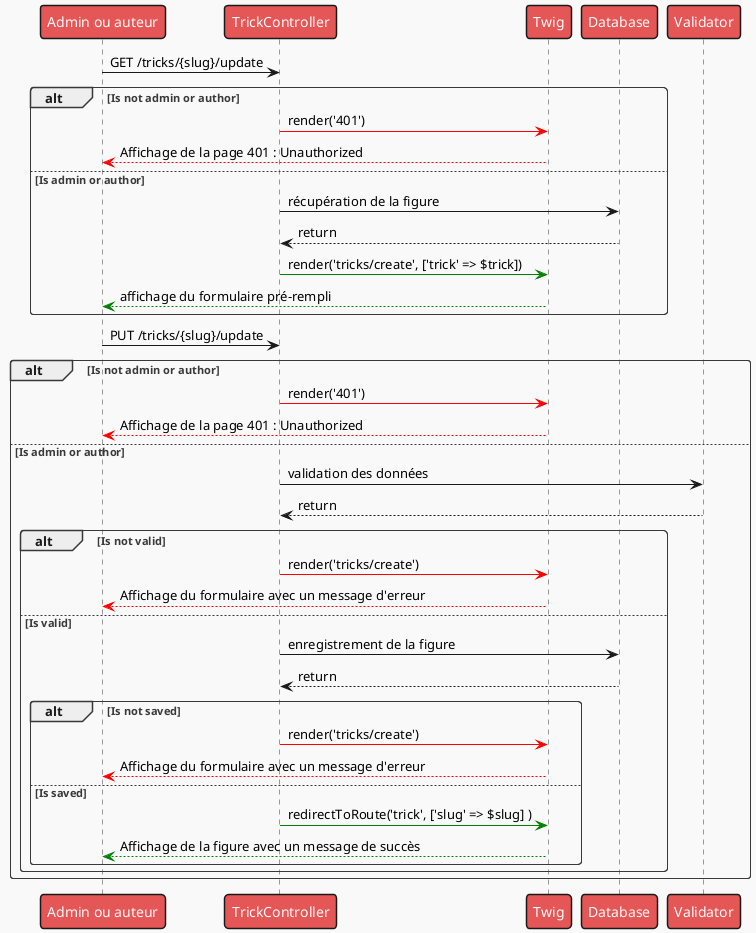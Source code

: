 @startuml

!theme mars

Person as "Admin ou auteur" -> TrickController : GET /tricks/{slug}/update
alt Is not admin or author
    TrickController -[#red]> Twig : render('401')
    Twig -[#red]-> Person : Affichage de la page 401 : Unauthorized
else Is admin or author
    TrickController -> Database : récupération de la figure
    Database --> TrickController : return
    TrickController -[#green]> Twig : render('tricks/create', ['trick' => $trick])
    Twig --[#green]> Person : affichage du formulaire pré-rempli
end


Person -> TrickController : PUT /tricks/{slug}/update
alt Is not admin or author
TrickController -[#red]> Twig : render('401')
Twig -[#red]-> Person : Affichage de la page 401 : Unauthorized
else Is admin or author
    TrickController -> Validator : validation des données
    Validator --> TrickController : return

    alt Is not valid
        TrickController -[#red]> Twig : render('tricks/create')
        Twig -[#red]-> Person : Affichage du formulaire avec un message d'erreur
    else Is valid
        TrickController -> Database : enregistrement de la figure
        Database --> TrickController : return

        alt Is not saved
            TrickController -[#red]> Twig : render('tricks/create')
            Twig -[#red]-> Person : Affichage du formulaire avec un message d'erreur
        else Is saved
            TrickController -[#green]> Twig : redirectToRoute('trick', ['slug' => $slug] )
            Twig -[#green]-> Person : Affichage de la figure avec un message de succès
        end
    end
end

@enduml
